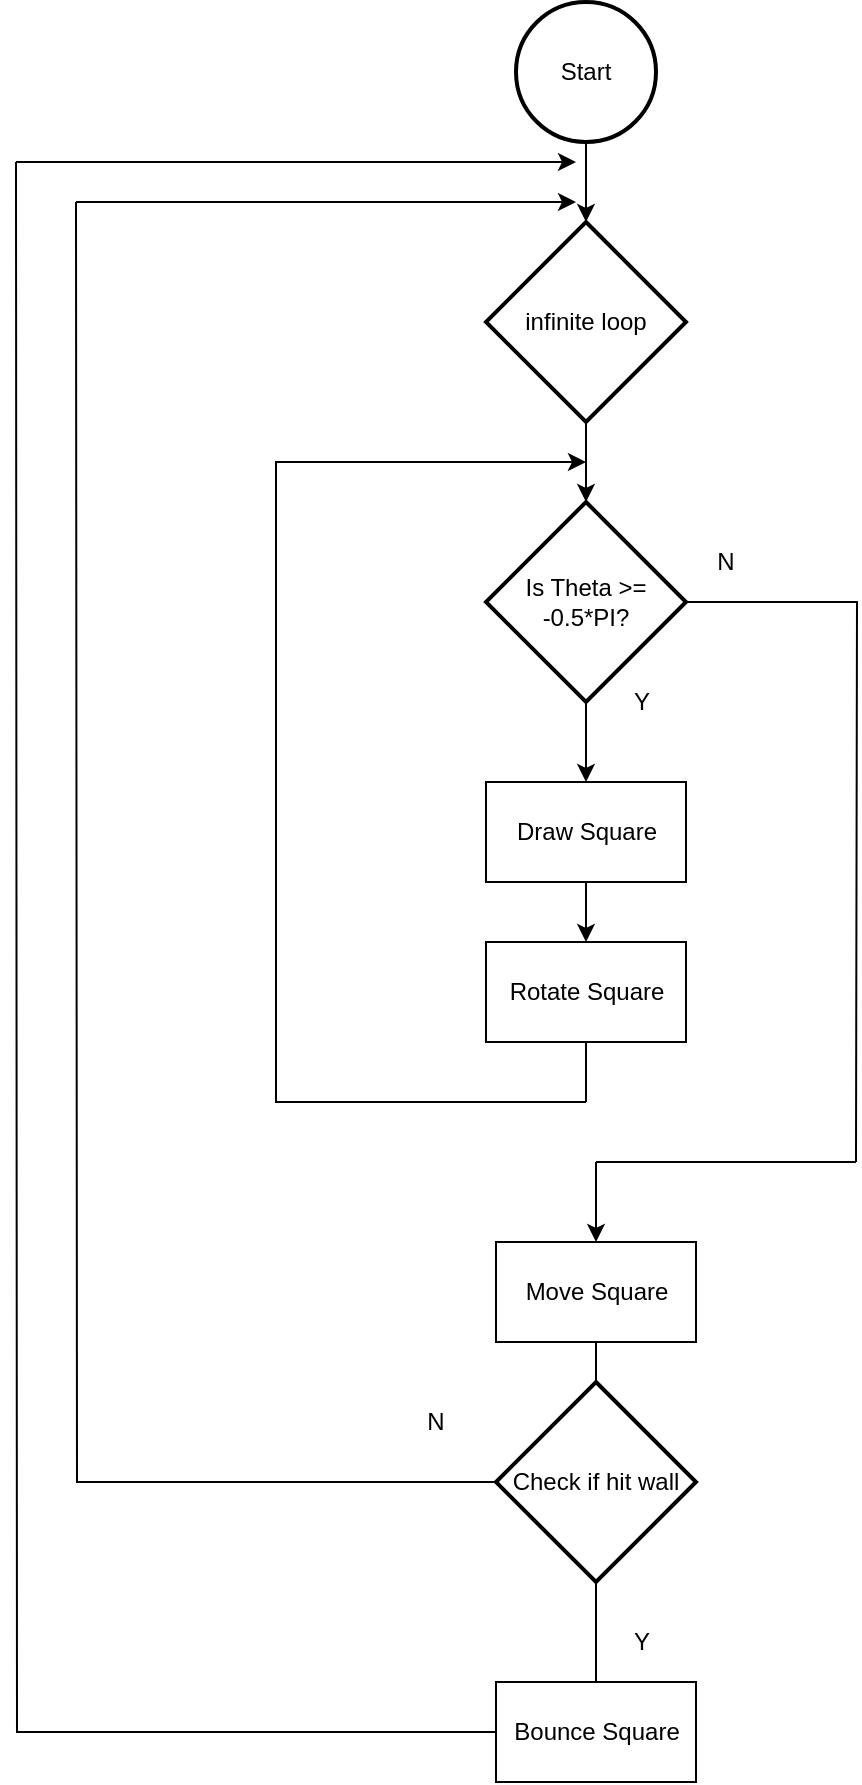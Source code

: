 <mxfile version="14.2.9" type="github">
  <diagram name="Page-1" id="edf60f1a-56cd-e834-aa8a-f176f3a09ee4">
    <mxGraphModel dx="1707" dy="817" grid="1" gridSize="10" guides="1" tooltips="1" connect="1" arrows="1" fold="1" page="1" pageScale="1" pageWidth="1100" pageHeight="850" background="#ffffff" math="0" shadow="0">
      <root>
        <mxCell id="0" />
        <mxCell id="1" parent="0" />
        <mxCell id="iP4acAa9GG4foKv7hFSj-18" style="edgeStyle=orthogonalEdgeStyle;rounded=0;orthogonalLoop=1;jettySize=auto;html=1;entryX=0.5;entryY=0;entryDx=0;entryDy=0;entryPerimeter=0;" edge="1" parent="1" source="iP4acAa9GG4foKv7hFSj-1" target="iP4acAa9GG4foKv7hFSj-12">
          <mxGeometry relative="1" as="geometry" />
        </mxCell>
        <mxCell id="iP4acAa9GG4foKv7hFSj-1" value="Start" style="strokeWidth=2;html=1;shape=mxgraph.flowchart.start_2;whiteSpace=wrap;" vertex="1" parent="1">
          <mxGeometry x="380" y="10" width="70" height="70" as="geometry" />
        </mxCell>
        <mxCell id="iP4acAa9GG4foKv7hFSj-14" style="edgeStyle=orthogonalEdgeStyle;rounded=0;orthogonalLoop=1;jettySize=auto;html=1;" edge="1" parent="1" source="iP4acAa9GG4foKv7hFSj-2" target="iP4acAa9GG4foKv7hFSj-10">
          <mxGeometry relative="1" as="geometry" />
        </mxCell>
        <mxCell id="iP4acAa9GG4foKv7hFSj-2" value="Draw Square" style="html=1;dashed=0;whitespace=wrap;" vertex="1" parent="1">
          <mxGeometry x="365" y="400" width="100" height="50" as="geometry" />
        </mxCell>
        <mxCell id="iP4acAa9GG4foKv7hFSj-6" style="edgeStyle=orthogonalEdgeStyle;rounded=0;orthogonalLoop=1;jettySize=auto;html=1;exitX=0.5;exitY=1;exitDx=0;exitDy=0;" edge="1" parent="1" source="iP4acAa9GG4foKv7hFSj-2" target="iP4acAa9GG4foKv7hFSj-2">
          <mxGeometry relative="1" as="geometry" />
        </mxCell>
        <mxCell id="iP4acAa9GG4foKv7hFSj-8" style="edgeStyle=orthogonalEdgeStyle;rounded=0;orthogonalLoop=1;jettySize=auto;html=1;entryX=0.5;entryY=0;entryDx=0;entryDy=0;" edge="1" parent="1" source="iP4acAa9GG4foKv7hFSj-7" target="iP4acAa9GG4foKv7hFSj-2">
          <mxGeometry relative="1" as="geometry" />
        </mxCell>
        <mxCell id="iP4acAa9GG4foKv7hFSj-31" style="edgeStyle=orthogonalEdgeStyle;rounded=0;orthogonalLoop=1;jettySize=auto;html=1;exitX=1;exitY=0.5;exitDx=0;exitDy=0;exitPerimeter=0;endArrow=none;endFill=0;" edge="1" parent="1" source="iP4acAa9GG4foKv7hFSj-7">
          <mxGeometry relative="1" as="geometry">
            <mxPoint x="550" y="590" as="targetPoint" />
          </mxGeometry>
        </mxCell>
        <mxCell id="iP4acAa9GG4foKv7hFSj-7" value="Is Theta &amp;gt;= -0.5*PI?" style="strokeWidth=2;html=1;shape=mxgraph.flowchart.decision;whiteSpace=wrap;" vertex="1" parent="1">
          <mxGeometry x="365" y="260" width="100" height="100" as="geometry" />
        </mxCell>
        <mxCell id="iP4acAa9GG4foKv7hFSj-9" value="Y" style="text;html=1;strokeColor=none;fillColor=none;align=center;verticalAlign=middle;whiteSpace=wrap;rounded=0;" vertex="1" parent="1">
          <mxGeometry x="422.5" y="350" width="40" height="20" as="geometry" />
        </mxCell>
        <mxCell id="iP4acAa9GG4foKv7hFSj-20" style="edgeStyle=elbowEdgeStyle;rounded=0;orthogonalLoop=1;jettySize=auto;html=1;" edge="1" parent="1">
          <mxGeometry relative="1" as="geometry">
            <mxPoint x="415" y="240" as="targetPoint" />
            <mxPoint x="415" y="560" as="sourcePoint" />
            <Array as="points">
              <mxPoint x="260" y="400" />
            </Array>
          </mxGeometry>
        </mxCell>
        <mxCell id="iP4acAa9GG4foKv7hFSj-10" value="Rotate Square" style="html=1;dashed=0;whitespace=wrap;" vertex="1" parent="1">
          <mxGeometry x="365" y="480" width="100" height="50" as="geometry" />
        </mxCell>
        <mxCell id="iP4acAa9GG4foKv7hFSj-33" style="edgeStyle=orthogonalEdgeStyle;rounded=0;orthogonalLoop=1;jettySize=auto;html=1;endArrow=none;endFill=0;" edge="1" parent="1" source="iP4acAa9GG4foKv7hFSj-11" target="iP4acAa9GG4foKv7hFSj-25">
          <mxGeometry relative="1" as="geometry" />
        </mxCell>
        <mxCell id="iP4acAa9GG4foKv7hFSj-11" value="Move Square" style="html=1;dashed=0;whitespace=wrap;" vertex="1" parent="1">
          <mxGeometry x="370" y="630" width="100" height="50" as="geometry" />
        </mxCell>
        <mxCell id="iP4acAa9GG4foKv7hFSj-17" style="edgeStyle=orthogonalEdgeStyle;rounded=0;orthogonalLoop=1;jettySize=auto;html=1;entryX=0.5;entryY=0;entryDx=0;entryDy=0;entryPerimeter=0;" edge="1" parent="1" source="iP4acAa9GG4foKv7hFSj-12" target="iP4acAa9GG4foKv7hFSj-7">
          <mxGeometry relative="1" as="geometry" />
        </mxCell>
        <mxCell id="iP4acAa9GG4foKv7hFSj-12" value="infinite loop" style="strokeWidth=2;html=1;shape=mxgraph.flowchart.decision;whiteSpace=wrap;" vertex="1" parent="1">
          <mxGeometry x="365" y="120" width="100" height="100" as="geometry" />
        </mxCell>
        <mxCell id="iP4acAa9GG4foKv7hFSj-24" value="N" style="text;html=1;strokeColor=none;fillColor=none;align=center;verticalAlign=middle;whiteSpace=wrap;rounded=0;" vertex="1" parent="1">
          <mxGeometry x="465" y="280" width="40" height="20" as="geometry" />
        </mxCell>
        <mxCell id="iP4acAa9GG4foKv7hFSj-34" style="edgeStyle=orthogonalEdgeStyle;rounded=0;orthogonalLoop=1;jettySize=auto;html=1;endArrow=none;endFill=0;" edge="1" parent="1" source="iP4acAa9GG4foKv7hFSj-25" target="iP4acAa9GG4foKv7hFSj-27">
          <mxGeometry relative="1" as="geometry" />
        </mxCell>
        <mxCell id="iP4acAa9GG4foKv7hFSj-37" style="edgeStyle=orthogonalEdgeStyle;rounded=0;orthogonalLoop=1;jettySize=auto;html=1;endArrow=none;endFill=0;" edge="1" parent="1" source="iP4acAa9GG4foKv7hFSj-25">
          <mxGeometry relative="1" as="geometry">
            <mxPoint x="160" y="110" as="targetPoint" />
          </mxGeometry>
        </mxCell>
        <mxCell id="iP4acAa9GG4foKv7hFSj-25" value="Check if hit wall" style="strokeWidth=2;html=1;shape=mxgraph.flowchart.decision;whiteSpace=wrap;" vertex="1" parent="1">
          <mxGeometry x="370" y="700" width="100" height="100" as="geometry" />
        </mxCell>
        <mxCell id="iP4acAa9GG4foKv7hFSj-39" style="edgeStyle=orthogonalEdgeStyle;rounded=0;orthogonalLoop=1;jettySize=auto;html=1;endArrow=none;endFill=0;" edge="1" parent="1" source="iP4acAa9GG4foKv7hFSj-27">
          <mxGeometry relative="1" as="geometry">
            <mxPoint x="130" y="90" as="targetPoint" />
          </mxGeometry>
        </mxCell>
        <mxCell id="iP4acAa9GG4foKv7hFSj-27" value="Bounce Square" style="html=1;dashed=0;whitespace=wrap;" vertex="1" parent="1">
          <mxGeometry x="370" y="850" width="100" height="50" as="geometry" />
        </mxCell>
        <mxCell id="iP4acAa9GG4foKv7hFSj-28" value="" style="endArrow=none;html=1;" edge="1" parent="1">
          <mxGeometry width="50" height="50" relative="1" as="geometry">
            <mxPoint x="420" y="590" as="sourcePoint" />
            <mxPoint x="550" y="590" as="targetPoint" />
          </mxGeometry>
        </mxCell>
        <mxCell id="iP4acAa9GG4foKv7hFSj-29" value="" style="endArrow=none;html=1;entryX=0.5;entryY=1;entryDx=0;entryDy=0;" edge="1" parent="1" target="iP4acAa9GG4foKv7hFSj-10">
          <mxGeometry width="50" height="50" relative="1" as="geometry">
            <mxPoint x="415" y="560" as="sourcePoint" />
            <mxPoint x="520" y="620" as="targetPoint" />
          </mxGeometry>
        </mxCell>
        <mxCell id="iP4acAa9GG4foKv7hFSj-32" value="" style="endArrow=classic;html=1;entryX=0.5;entryY=0;entryDx=0;entryDy=0;" edge="1" parent="1" target="iP4acAa9GG4foKv7hFSj-11">
          <mxGeometry width="50" height="50" relative="1" as="geometry">
            <mxPoint x="420" y="590" as="sourcePoint" />
            <mxPoint x="590" y="360" as="targetPoint" />
          </mxGeometry>
        </mxCell>
        <mxCell id="iP4acAa9GG4foKv7hFSj-35" value="Y" style="text;html=1;strokeColor=none;fillColor=none;align=center;verticalAlign=middle;whiteSpace=wrap;rounded=0;" vertex="1" parent="1">
          <mxGeometry x="422.5" y="820" width="40" height="20" as="geometry" />
        </mxCell>
        <mxCell id="iP4acAa9GG4foKv7hFSj-36" value="N" style="text;html=1;strokeColor=none;fillColor=none;align=center;verticalAlign=middle;whiteSpace=wrap;rounded=0;" vertex="1" parent="1">
          <mxGeometry x="320" y="710" width="40" height="20" as="geometry" />
        </mxCell>
        <mxCell id="iP4acAa9GG4foKv7hFSj-38" value="" style="endArrow=classic;html=1;" edge="1" parent="1">
          <mxGeometry width="50" height="50" relative="1" as="geometry">
            <mxPoint x="160" y="110" as="sourcePoint" />
            <mxPoint x="410" y="110" as="targetPoint" />
          </mxGeometry>
        </mxCell>
        <mxCell id="iP4acAa9GG4foKv7hFSj-41" value="" style="endArrow=classic;html=1;" edge="1" parent="1">
          <mxGeometry width="50" height="50" relative="1" as="geometry">
            <mxPoint x="130" y="90" as="sourcePoint" />
            <mxPoint x="410" y="90" as="targetPoint" />
          </mxGeometry>
        </mxCell>
      </root>
    </mxGraphModel>
  </diagram>
</mxfile>
